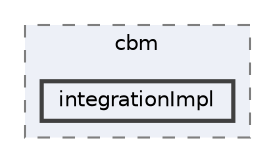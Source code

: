 digraph "repository/cbm/src/main/java/com/sterlite/cal/cbm/integrationImpl"
{
 // LATEX_PDF_SIZE
  bgcolor="transparent";
  edge [fontname=Helvetica,fontsize=10,labelfontname=Helvetica,labelfontsize=10];
  node [fontname=Helvetica,fontsize=10,shape=box,height=0.2,width=0.4];
  compound=true
  subgraph clusterdir_24a66cfe2b63f447342d1eafaa32c778 {
    graph [ bgcolor="#edf0f7", pencolor="grey50", label="cbm", fontname=Helvetica,fontsize=10 style="filled,dashed", URL="dir_24a66cfe2b63f447342d1eafaa32c778.html",tooltip=""]
  dir_e432e9acaf31b91982a998a0f3bce75e [label="integrationImpl", fillcolor="#edf0f7", color="grey25", style="filled,bold", URL="dir_e432e9acaf31b91982a998a0f3bce75e.html",tooltip=""];
  }
}
